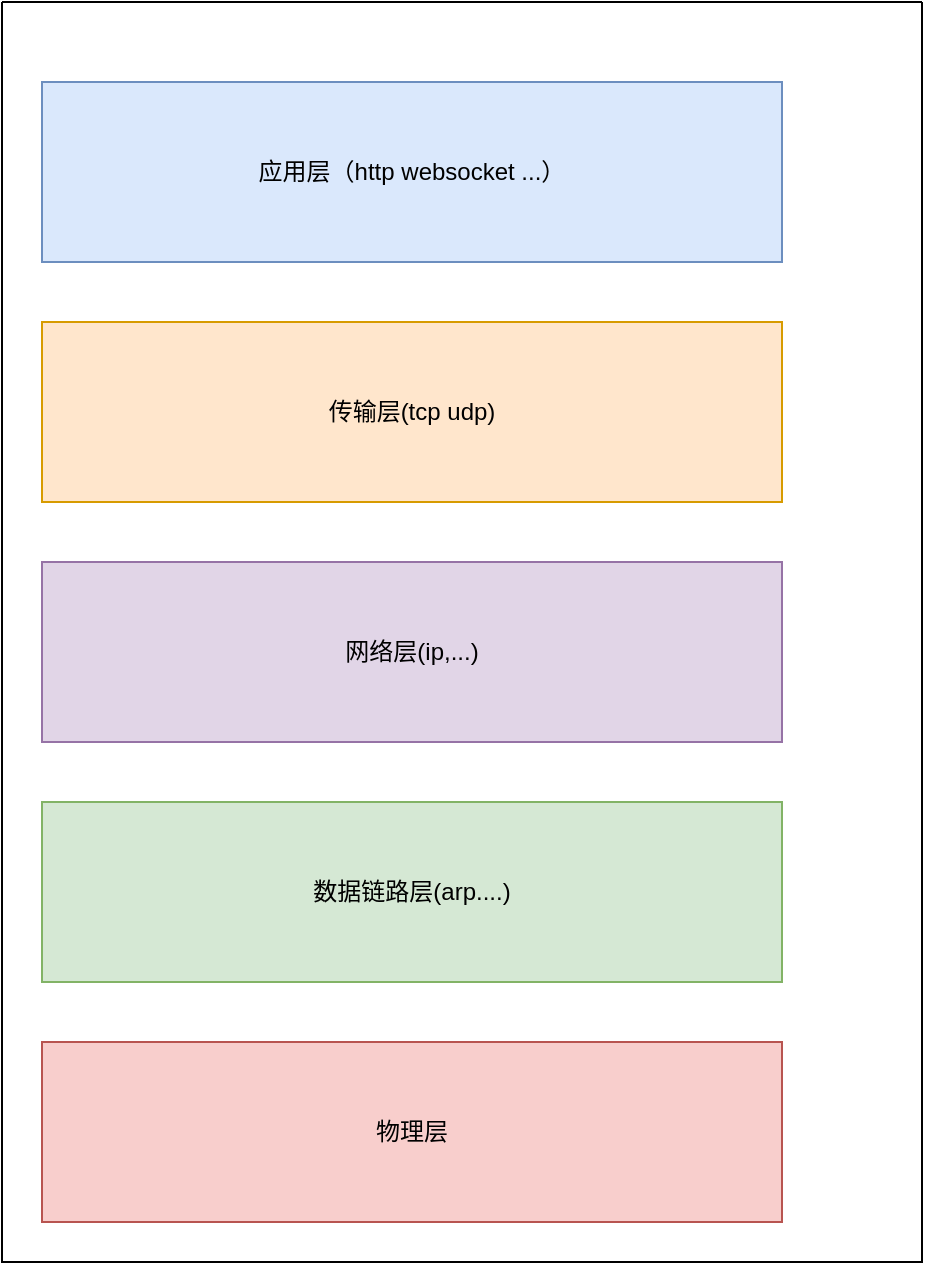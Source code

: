 <mxfile>
    <diagram id="Rda52s8wLIwcwzm5G4XN" name="Page-1">
        <mxGraphModel dx="1408" dy="858" grid="1" gridSize="10" guides="1" tooltips="1" connect="1" arrows="1" fold="1" page="1" pageScale="1" pageWidth="850" pageHeight="1100" background="#ffffff" math="0" shadow="0">
            <root>
                <mxCell id="0"/>
                <mxCell id="1" parent="0"/>
                <mxCell id="2" value="" style="swimlane;startSize=0;" parent="1" vertex="1">
                    <mxGeometry x="50" y="130" width="460" height="630" as="geometry"/>
                </mxCell>
                <mxCell id="3" value="应用层（http websocket ...）" style="rounded=0;whiteSpace=wrap;html=1;fillColor=#dae8fc;strokeColor=#6c8ebf;" parent="2" vertex="1">
                    <mxGeometry x="20" y="40" width="370" height="90" as="geometry"/>
                </mxCell>
                <mxCell id="4" value="传输层(tcp udp)" style="rounded=0;whiteSpace=wrap;html=1;fillColor=#ffe6cc;strokeColor=#d79b00;" parent="2" vertex="1">
                    <mxGeometry x="20" y="160" width="370" height="90" as="geometry"/>
                </mxCell>
                <mxCell id="5" value="网络层(ip,...)" style="rounded=0;whiteSpace=wrap;html=1;fillColor=#e1d5e7;strokeColor=#9673a6;" parent="2" vertex="1">
                    <mxGeometry x="20" y="280" width="370" height="90" as="geometry"/>
                </mxCell>
                <mxCell id="6" value="数据链路层(arp....)" style="rounded=0;whiteSpace=wrap;html=1;fillColor=#d5e8d4;strokeColor=#82b366;" parent="2" vertex="1">
                    <mxGeometry x="20" y="400" width="370" height="90" as="geometry"/>
                </mxCell>
                <mxCell id="7" value="物理层" style="rounded=0;whiteSpace=wrap;html=1;fillColor=#f8cecc;strokeColor=#b85450;" parent="2" vertex="1">
                    <mxGeometry x="20" y="520" width="370" height="90" as="geometry"/>
                </mxCell>
            </root>
        </mxGraphModel>
    </diagram>
</mxfile>
